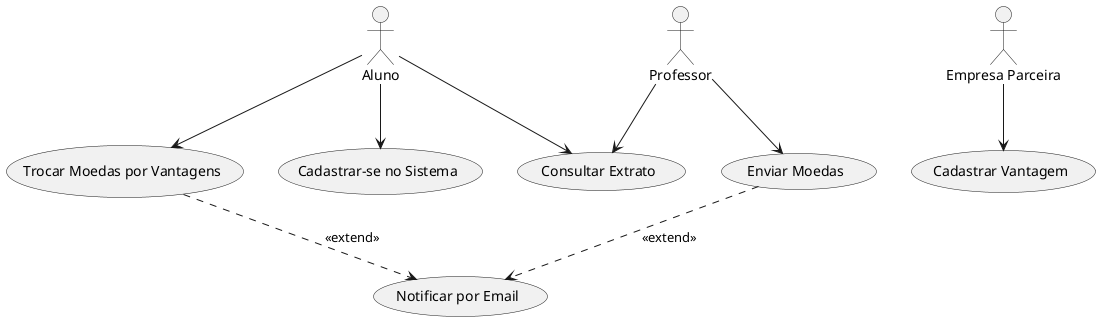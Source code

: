 @startuml

actor "Aluno" as Aluno
actor "Professor" as Professor
actor "Empresa Parceira" as Empresa

usecase "Cadastrar-se no Sistema" as UC1
usecase "Consultar Extrato" as UC2
usecase "Trocar Moedas por Vantagens" as UC4
usecase "Cadastrar Vantagem" as UC5
usecase "Enviar Moedas" as UC6
usecase "Notificar por Email" as UC7

Aluno --> UC1
Aluno --> UC2
Aluno --> UC4

Professor --> UC2
Professor --> UC6

Empresa --> UC5

UC6 ..> UC7 : <<extend>>
UC4 ..> UC7 : <<extend>>

@enduml
